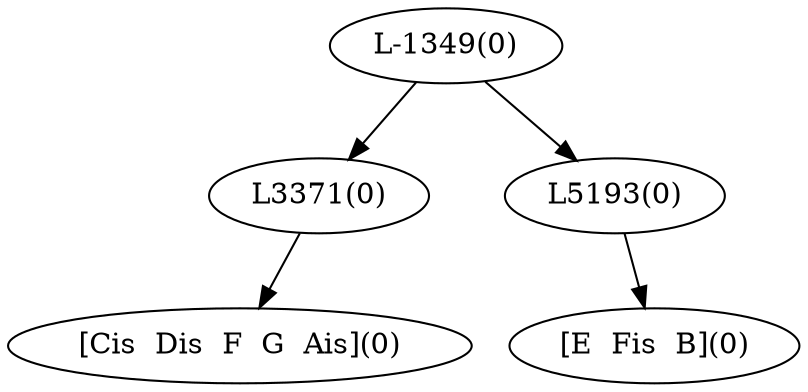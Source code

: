 digraph sample{
"L3371(0)"->"[Cis  Dis  F  G  Ais](0)"
"L5193(0)"->"[E  Fis  B](0)"
"L-1349(0)"->"L3371(0)"
"L-1349(0)"->"L5193(0)"
{rank = min; "L-1349(0)"}
{rank = same; "L3371(0)"; "L5193(0)";}
{rank = max; "[Cis  Dis  F  G  Ais](0)"; "[E  Fis  B](0)";}
}